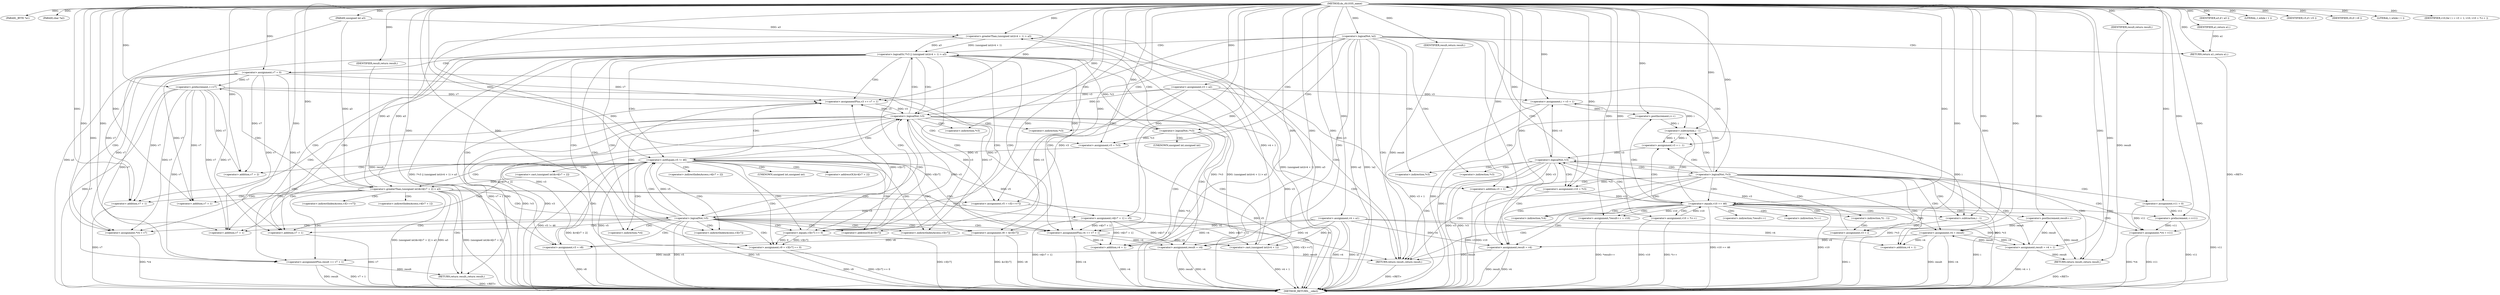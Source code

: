 digraph do_rfc1035_name {  
"1000111" [label = "(METHOD,do_rfc1035_name)" ]
"1000324" [label = "(METHOD_RETURN,__cdecl)" ]
"1000112" [label = "(PARAM,_BYTE *a1)" ]
"1000113" [label = "(PARAM,char *a2)" ]
"1000114" [label = "(PARAM,unsigned int a3)" ]
"1000126" [label = "(<operator>.assignment,v3 = a2)" ]
"1000129" [label = "(<operator>.assignment,v4 = a1)" ]
"1000133" [label = "(<operator>.logicalNot,!a2)" ]
"1000135" [label = "(RETURN,return a1;,return a1;)" ]
"1000136" [label = "(IDENTIFIER,a1,return a1;)" ]
"1000138" [label = "(IDENTIFIER,a3,if ( a3 ))" ]
"1000141" [label = "(LITERAL,1,while ( 1 ))" ]
"1000143" [label = "(<operator>.assignment,v5 = *v3)" ]
"1000147" [label = "(<operator>.assignment,result = v4)" ]
"1000151" [label = "(<operator>.logicalOr,!*v3 || (unsigned int)(v4 + 1) > a3)" ]
"1000152" [label = "(<operator>.logicalNot,!*v3)" ]
"1000155" [label = "(<operator>.greaterThan,(unsigned int)(v4 + 1) > a3)" ]
"1000156" [label = "(<operator>.cast,(unsigned int)(v4 + 1))" ]
"1000158" [label = "(<operator>.addition,v4 + 1)" ]
"1000163" [label = "(<operator>.assignment,v7 = 0)" ]
"1000167" [label = "(IDENTIFIER,v5,if ( v5 ))" ]
"1000170" [label = "(<operator>.notEquals,v5 != 46)" ]
"1000175" [label = "(<operator>.greaterThan,(unsigned int)&v4[v7 + 2] > a3)" ]
"1000176" [label = "(<operator>.cast,(unsigned int)&v4[v7 + 2])" ]
"1000181" [label = "(<operator>.addition,v7 + 2)" ]
"1000186" [label = "(<operator>.assignment,v4[v7 + 1] = v5)" ]
"1000189" [label = "(<operator>.addition,v7 + 1)" ]
"1000193" [label = "(<operator>.assignment,v5 = v3[++v7])" ]
"1000197" [label = "(<operator>.preIncrement,++v7)" ]
"1000200" [label = "(<operator>.logicalNot,!v5)" ]
"1000203" [label = "(<operator>.assignment,*v4 = v7)" ]
"1000207" [label = "(<operator>.assignment,v8 = &v3[v7])" ]
"1000213" [label = "(<operator>.assignmentPlus,v4 += v7 + 1)" ]
"1000215" [label = "(<operator>.addition,v7 + 1)" ]
"1000218" [label = "(<operator>.assignment,v9 = v3[v7] == 0)" ]
"1000220" [label = "(<operator>.equals,v3[v7] == 0)" ]
"1000225" [label = "(<operator>.assignmentPlus,v3 += v7 + 1)" ]
"1000227" [label = "(<operator>.addition,v7 + 1)" ]
"1000231" [label = "(IDENTIFIER,v9,if ( v9 ))" ]
"1000232" [label = "(<operator>.assignment,v3 = v8)" ]
"1000236" [label = "(<operator>.logicalNot,!v3)" ]
"1000240" [label = "(<operator>.assignmentPlus,result += v7 + 1)" ]
"1000242" [label = "(<operator>.addition,v7 + 1)" ]
"1000245" [label = "(RETURN,return result;,return result;)" ]
"1000246" [label = "(IDENTIFIER,result,return result;)" ]
"1000250" [label = "(LITERAL,1,while ( 1 ))" ]
"1000252" [label = "(<operator>.assignment,v10 = *v3)" ]
"1000257" [label = "(<operator>.logicalNot,!*v3)" ]
"1000261" [label = "(<operator>.assignment,result = v4 + 1)" ]
"1000263" [label = "(<operator>.addition,v4 + 1)" ]
"1000266" [label = "(<operator>.assignment,v11 = 0)" ]
"1000270" [label = "(<operator>.assignment,i = v3 + 1)" ]
"1000272" [label = "(<operator>.addition,v3 + 1)" ]
"1000275" [label = "(IDENTIFIER,v10,for ( i = v3 + 1; v10; v10 = *i++ ))" ]
"1000276" [label = "(<operator>.assignment,v10 = *i++)" ]
"1000279" [label = "(<operator>.postIncrement,i++)" ]
"1000283" [label = "(<operator>.equals,v10 == 46)" ]
"1000287" [label = "(<operator>.assignment,*result++ = v10)" ]
"1000289" [label = "(<operator>.postIncrement,result++)" ]
"1000292" [label = "(<operator>.preIncrement,++v11)" ]
"1000294" [label = "(<operator>.assignment,*v4 = v11)" ]
"1000298" [label = "(<operator>.assignment,v3 = i - 1)" ]
"1000300" [label = "(<operator>.subtraction,i - 1)" ]
"1000303" [label = "(<operator>.assignment,v4 = result)" ]
"1000308" [label = "(<operator>.subtraction,i - 1)" ]
"1000311" [label = "(<operator>.assignment,v3 = i)" ]
"1000315" [label = "(<operator>.logicalNot,!v3)" ]
"1000317" [label = "(RETURN,return result;,return result;)" ]
"1000318" [label = "(IDENTIFIER,result,return result;)" ]
"1000319" [label = "(<operator>.assignment,result = v4)" ]
"1000322" [label = "(RETURN,return result;,return result;)" ]
"1000323" [label = "(IDENTIFIER,result,return result;)" ]
"1000145" [label = "(<operator>.indirection,*v3)" ]
"1000153" [label = "(<operator>.indirection,*v3)" ]
"1000157" [label = "(UNKNOWN,unsigned int,unsigned int)" ]
"1000177" [label = "(UNKNOWN,unsigned int,unsigned int)" ]
"1000178" [label = "(<operator>.addressOf,&v4[v7 + 2])" ]
"1000179" [label = "(<operator>.indirectIndexAccess,v4[v7 + 2])" ]
"1000187" [label = "(<operator>.indirectIndexAccess,v4[v7 + 1])" ]
"1000195" [label = "(<operator>.indirectIndexAccess,v3[++v7])" ]
"1000204" [label = "(<operator>.indirection,*v4)" ]
"1000209" [label = "(<operator>.addressOf,&v3[v7])" ]
"1000210" [label = "(<operator>.indirectIndexAccess,v3[v7])" ]
"1000221" [label = "(<operator>.indirectIndexAccess,v3[v7])" ]
"1000254" [label = "(<operator>.indirection,*v3)" ]
"1000258" [label = "(<operator>.indirection,*v3)" ]
"1000278" [label = "(<operator>.indirection,*i++)" ]
"1000288" [label = "(<operator>.indirection,*result++)" ]
"1000295" [label = "(<operator>.indirection,*v4)" ]
"1000307" [label = "(<operator>.indirection,*(i - 1))" ]
  "1000213" -> "1000324"  [ label = "DDG: v4"] 
  "1000276" -> "1000324"  [ label = "DDG: *i++"] 
  "1000143" -> "1000324"  [ label = "DDG: v5"] 
  "1000242" -> "1000324"  [ label = "DDG: v7"] 
  "1000155" -> "1000324"  [ label = "DDG: a3"] 
  "1000266" -> "1000324"  [ label = "DDG: v11"] 
  "1000200" -> "1000324"  [ label = "DDG: !v5"] 
  "1000294" -> "1000324"  [ label = "DDG: *v4"] 
  "1000315" -> "1000324"  [ label = "DDG: v3"] 
  "1000126" -> "1000324"  [ label = "DDG: v3"] 
  "1000319" -> "1000324"  [ label = "DDG: v4"] 
  "1000257" -> "1000324"  [ label = "DDG: *v3"] 
  "1000175" -> "1000324"  [ label = "DDG: a3"] 
  "1000311" -> "1000324"  [ label = "DDG: i"] 
  "1000176" -> "1000324"  [ label = "DDG: &v4[v7 + 2]"] 
  "1000220" -> "1000324"  [ label = "DDG: v3[v7]"] 
  "1000151" -> "1000324"  [ label = "DDG: !*v3"] 
  "1000232" -> "1000324"  [ label = "DDG: v8"] 
  "1000133" -> "1000324"  [ label = "DDG: a2"] 
  "1000129" -> "1000324"  [ label = "DDG: v4"] 
  "1000270" -> "1000324"  [ label = "DDG: v3 + 1"] 
  "1000319" -> "1000324"  [ label = "DDG: result"] 
  "1000283" -> "1000324"  [ label = "DDG: v10 == 46"] 
  "1000218" -> "1000324"  [ label = "DDG: v3[v7] == 0"] 
  "1000240" -> "1000324"  [ label = "DDG: result"] 
  "1000133" -> "1000324"  [ label = "DDG: !a2"] 
  "1000225" -> "1000324"  [ label = "DDG: v7 + 1"] 
  "1000152" -> "1000324"  [ label = "DDG: *v3"] 
  "1000147" -> "1000324"  [ label = "DDG: v4"] 
  "1000203" -> "1000324"  [ label = "DDG: *v4"] 
  "1000147" -> "1000324"  [ label = "DDG: result"] 
  "1000252" -> "1000324"  [ label = "DDG: v10"] 
  "1000236" -> "1000324"  [ label = "DDG: !v3"] 
  "1000151" -> "1000324"  [ label = "DDG: (unsigned int)(v4 + 1) > a3"] 
  "1000156" -> "1000324"  [ label = "DDG: v4 + 1"] 
  "1000236" -> "1000324"  [ label = "DDG: v3"] 
  "1000276" -> "1000324"  [ label = "DDG: v10"] 
  "1000270" -> "1000324"  [ label = "DDG: i"] 
  "1000261" -> "1000324"  [ label = "DDG: v4 + 1"] 
  "1000303" -> "1000324"  [ label = "DDG: v4"] 
  "1000292" -> "1000324"  [ label = "DDG: v11"] 
  "1000158" -> "1000324"  [ label = "DDG: v4"] 
  "1000287" -> "1000324"  [ label = "DDG: *result++"] 
  "1000129" -> "1000324"  [ label = "DDG: a1"] 
  "1000170" -> "1000324"  [ label = "DDG: v5 != 46"] 
  "1000197" -> "1000324"  [ label = "DDG: v7"] 
  "1000207" -> "1000324"  [ label = "DDG: &v3[v7]"] 
  "1000315" -> "1000324"  [ label = "DDG: !v3"] 
  "1000207" -> "1000324"  [ label = "DDG: v8"] 
  "1000257" -> "1000324"  [ label = "DDG: !*v3"] 
  "1000170" -> "1000324"  [ label = "DDG: v5"] 
  "1000279" -> "1000324"  [ label = "DDG: i"] 
  "1000155" -> "1000324"  [ label = "DDG: (unsigned int)(v4 + 1)"] 
  "1000200" -> "1000324"  [ label = "DDG: v5"] 
  "1000186" -> "1000324"  [ label = "DDG: v4[v7 + 1]"] 
  "1000227" -> "1000324"  [ label = "DDG: v7"] 
  "1000114" -> "1000324"  [ label = "DDG: a3"] 
  "1000272" -> "1000324"  [ label = "DDG: v3"] 
  "1000240" -> "1000324"  [ label = "DDG: v7 + 1"] 
  "1000175" -> "1000324"  [ label = "DDG: (unsigned int)&v4[v7 + 2]"] 
  "1000303" -> "1000324"  [ label = "DDG: result"] 
  "1000283" -> "1000324"  [ label = "DDG: v10"] 
  "1000308" -> "1000324"  [ label = "DDG: i"] 
  "1000193" -> "1000324"  [ label = "DDG: v3[++v7]"] 
  "1000175" -> "1000324"  [ label = "DDG: (unsigned int)&v4[v7 + 2] > a3"] 
  "1000294" -> "1000324"  [ label = "DDG: v11"] 
  "1000218" -> "1000324"  [ label = "DDG: v9"] 
  "1000151" -> "1000324"  [ label = "DDG: !*v3 || (unsigned int)(v4 + 1) > a3"] 
  "1000317" -> "1000324"  [ label = "DDG: <RET>"] 
  "1000245" -> "1000324"  [ label = "DDG: <RET>"] 
  "1000135" -> "1000324"  [ label = "DDG: <RET>"] 
  "1000322" -> "1000324"  [ label = "DDG: <RET>"] 
  "1000111" -> "1000112"  [ label = "DDG: "] 
  "1000111" -> "1000113"  [ label = "DDG: "] 
  "1000111" -> "1000114"  [ label = "DDG: "] 
  "1000111" -> "1000126"  [ label = "DDG: "] 
  "1000111" -> "1000129"  [ label = "DDG: "] 
  "1000111" -> "1000133"  [ label = "DDG: "] 
  "1000136" -> "1000135"  [ label = "DDG: a1"] 
  "1000111" -> "1000135"  [ label = "DDG: "] 
  "1000111" -> "1000136"  [ label = "DDG: "] 
  "1000111" -> "1000138"  [ label = "DDG: "] 
  "1000111" -> "1000141"  [ label = "DDG: "] 
  "1000152" -> "1000143"  [ label = "DDG: *v3"] 
  "1000111" -> "1000143"  [ label = "DDG: "] 
  "1000129" -> "1000147"  [ label = "DDG: v4"] 
  "1000213" -> "1000147"  [ label = "DDG: v4"] 
  "1000186" -> "1000147"  [ label = "DDG: v4[v7 + 1]"] 
  "1000111" -> "1000147"  [ label = "DDG: "] 
  "1000152" -> "1000151"  [ label = "DDG: *v3"] 
  "1000155" -> "1000151"  [ label = "DDG: (unsigned int)(v4 + 1)"] 
  "1000155" -> "1000151"  [ label = "DDG: a3"] 
  "1000156" -> "1000155"  [ label = "DDG: v4 + 1"] 
  "1000186" -> "1000156"  [ label = "DDG: v4[v7 + 1]"] 
  "1000111" -> "1000156"  [ label = "DDG: "] 
  "1000129" -> "1000156"  [ label = "DDG: v4"] 
  "1000213" -> "1000156"  [ label = "DDG: v4"] 
  "1000186" -> "1000158"  [ label = "DDG: v4[v7 + 1]"] 
  "1000111" -> "1000158"  [ label = "DDG: "] 
  "1000129" -> "1000158"  [ label = "DDG: v4"] 
  "1000213" -> "1000158"  [ label = "DDG: v4"] 
  "1000175" -> "1000155"  [ label = "DDG: a3"] 
  "1000114" -> "1000155"  [ label = "DDG: a3"] 
  "1000111" -> "1000155"  [ label = "DDG: "] 
  "1000111" -> "1000163"  [ label = "DDG: "] 
  "1000111" -> "1000167"  [ label = "DDG: "] 
  "1000143" -> "1000170"  [ label = "DDG: v5"] 
  "1000200" -> "1000170"  [ label = "DDG: v5"] 
  "1000111" -> "1000170"  [ label = "DDG: "] 
  "1000176" -> "1000175"  [ label = "DDG: &v4[v7 + 2]"] 
  "1000163" -> "1000181"  [ label = "DDG: v7"] 
  "1000197" -> "1000181"  [ label = "DDG: v7"] 
  "1000111" -> "1000181"  [ label = "DDG: "] 
  "1000155" -> "1000175"  [ label = "DDG: a3"] 
  "1000114" -> "1000175"  [ label = "DDG: a3"] 
  "1000111" -> "1000175"  [ label = "DDG: "] 
  "1000170" -> "1000186"  [ label = "DDG: v5"] 
  "1000111" -> "1000186"  [ label = "DDG: "] 
  "1000111" -> "1000189"  [ label = "DDG: "] 
  "1000163" -> "1000189"  [ label = "DDG: v7"] 
  "1000197" -> "1000189"  [ label = "DDG: v7"] 
  "1000126" -> "1000193"  [ label = "DDG: v3"] 
  "1000236" -> "1000193"  [ label = "DDG: v3"] 
  "1000111" -> "1000193"  [ label = "DDG: "] 
  "1000111" -> "1000197"  [ label = "DDG: "] 
  "1000163" -> "1000197"  [ label = "DDG: v7"] 
  "1000193" -> "1000200"  [ label = "DDG: v5"] 
  "1000111" -> "1000200"  [ label = "DDG: "] 
  "1000163" -> "1000203"  [ label = "DDG: v7"] 
  "1000197" -> "1000203"  [ label = "DDG: v7"] 
  "1000111" -> "1000203"  [ label = "DDG: "] 
  "1000111" -> "1000207"  [ label = "DDG: "] 
  "1000111" -> "1000213"  [ label = "DDG: "] 
  "1000163" -> "1000213"  [ label = "DDG: v7"] 
  "1000197" -> "1000213"  [ label = "DDG: v7"] 
  "1000186" -> "1000213"  [ label = "DDG: v4[v7 + 1]"] 
  "1000129" -> "1000213"  [ label = "DDG: v4"] 
  "1000111" -> "1000215"  [ label = "DDG: "] 
  "1000163" -> "1000215"  [ label = "DDG: v7"] 
  "1000197" -> "1000215"  [ label = "DDG: v7"] 
  "1000220" -> "1000218"  [ label = "DDG: v3[v7]"] 
  "1000220" -> "1000218"  [ label = "DDG: 0"] 
  "1000111" -> "1000218"  [ label = "DDG: "] 
  "1000126" -> "1000220"  [ label = "DDG: v3"] 
  "1000236" -> "1000220"  [ label = "DDG: v3"] 
  "1000111" -> "1000220"  [ label = "DDG: "] 
  "1000111" -> "1000225"  [ label = "DDG: "] 
  "1000163" -> "1000225"  [ label = "DDG: v7"] 
  "1000197" -> "1000225"  [ label = "DDG: v7"] 
  "1000126" -> "1000225"  [ label = "DDG: v3"] 
  "1000220" -> "1000225"  [ label = "DDG: v3[v7]"] 
  "1000236" -> "1000225"  [ label = "DDG: v3"] 
  "1000111" -> "1000227"  [ label = "DDG: "] 
  "1000163" -> "1000227"  [ label = "DDG: v7"] 
  "1000197" -> "1000227"  [ label = "DDG: v7"] 
  "1000111" -> "1000231"  [ label = "DDG: "] 
  "1000207" -> "1000232"  [ label = "DDG: v8"] 
  "1000111" -> "1000232"  [ label = "DDG: "] 
  "1000232" -> "1000236"  [ label = "DDG: v3"] 
  "1000220" -> "1000236"  [ label = "DDG: v3[v7]"] 
  "1000225" -> "1000236"  [ label = "DDG: v3"] 
  "1000111" -> "1000236"  [ label = "DDG: "] 
  "1000126" -> "1000236"  [ label = "DDG: v3"] 
  "1000111" -> "1000240"  [ label = "DDG: "] 
  "1000163" -> "1000240"  [ label = "DDG: v7"] 
  "1000197" -> "1000240"  [ label = "DDG: v7"] 
  "1000147" -> "1000240"  [ label = "DDG: result"] 
  "1000111" -> "1000242"  [ label = "DDG: "] 
  "1000163" -> "1000242"  [ label = "DDG: v7"] 
  "1000197" -> "1000242"  [ label = "DDG: v7"] 
  "1000246" -> "1000245"  [ label = "DDG: result"] 
  "1000240" -> "1000245"  [ label = "DDG: result"] 
  "1000111" -> "1000246"  [ label = "DDG: "] 
  "1000111" -> "1000250"  [ label = "DDG: "] 
  "1000257" -> "1000252"  [ label = "DDG: *v3"] 
  "1000111" -> "1000252"  [ label = "DDG: "] 
  "1000129" -> "1000261"  [ label = "DDG: v4"] 
  "1000303" -> "1000261"  [ label = "DDG: v4"] 
  "1000111" -> "1000261"  [ label = "DDG: "] 
  "1000129" -> "1000263"  [ label = "DDG: v4"] 
  "1000303" -> "1000263"  [ label = "DDG: v4"] 
  "1000111" -> "1000263"  [ label = "DDG: "] 
  "1000111" -> "1000266"  [ label = "DDG: "] 
  "1000315" -> "1000270"  [ label = "DDG: v3"] 
  "1000126" -> "1000270"  [ label = "DDG: v3"] 
  "1000111" -> "1000270"  [ label = "DDG: "] 
  "1000315" -> "1000272"  [ label = "DDG: v3"] 
  "1000126" -> "1000272"  [ label = "DDG: v3"] 
  "1000111" -> "1000272"  [ label = "DDG: "] 
  "1000111" -> "1000275"  [ label = "DDG: "] 
  "1000111" -> "1000276"  [ label = "DDG: "] 
  "1000270" -> "1000279"  [ label = "DDG: i"] 
  "1000111" -> "1000279"  [ label = "DDG: "] 
  "1000252" -> "1000283"  [ label = "DDG: v10"] 
  "1000276" -> "1000283"  [ label = "DDG: v10"] 
  "1000111" -> "1000283"  [ label = "DDG: "] 
  "1000283" -> "1000287"  [ label = "DDG: v10"] 
  "1000111" -> "1000287"  [ label = "DDG: "] 
  "1000261" -> "1000289"  [ label = "DDG: result"] 
  "1000111" -> "1000289"  [ label = "DDG: "] 
  "1000266" -> "1000292"  [ label = "DDG: v11"] 
  "1000111" -> "1000292"  [ label = "DDG: "] 
  "1000266" -> "1000294"  [ label = "DDG: v11"] 
  "1000292" -> "1000294"  [ label = "DDG: v11"] 
  "1000111" -> "1000294"  [ label = "DDG: "] 
  "1000300" -> "1000298"  [ label = "DDG: i"] 
  "1000300" -> "1000298"  [ label = "DDG: 1"] 
  "1000111" -> "1000298"  [ label = "DDG: "] 
  "1000270" -> "1000300"  [ label = "DDG: i"] 
  "1000279" -> "1000300"  [ label = "DDG: i"] 
  "1000111" -> "1000300"  [ label = "DDG: "] 
  "1000289" -> "1000303"  [ label = "DDG: result"] 
  "1000261" -> "1000303"  [ label = "DDG: result"] 
  "1000111" -> "1000303"  [ label = "DDG: "] 
  "1000300" -> "1000308"  [ label = "DDG: i"] 
  "1000111" -> "1000308"  [ label = "DDG: "] 
  "1000308" -> "1000311"  [ label = "DDG: i"] 
  "1000111" -> "1000311"  [ label = "DDG: "] 
  "1000298" -> "1000315"  [ label = "DDG: v3"] 
  "1000311" -> "1000315"  [ label = "DDG: v3"] 
  "1000111" -> "1000315"  [ label = "DDG: "] 
  "1000318" -> "1000317"  [ label = "DDG: result"] 
  "1000289" -> "1000317"  [ label = "DDG: result"] 
  "1000261" -> "1000317"  [ label = "DDG: result"] 
  "1000111" -> "1000317"  [ label = "DDG: "] 
  "1000111" -> "1000318"  [ label = "DDG: "] 
  "1000129" -> "1000319"  [ label = "DDG: v4"] 
  "1000303" -> "1000319"  [ label = "DDG: v4"] 
  "1000111" -> "1000319"  [ label = "DDG: "] 
  "1000323" -> "1000322"  [ label = "DDG: result"] 
  "1000319" -> "1000322"  [ label = "DDG: result"] 
  "1000147" -> "1000322"  [ label = "DDG: result"] 
  "1000111" -> "1000323"  [ label = "DDG: "] 
  "1000133" -> "1000135"  [ label = "CDG: "] 
  "1000133" -> "1000254"  [ label = "CDG: "] 
  "1000133" -> "1000252"  [ label = "CDG: "] 
  "1000133" -> "1000258"  [ label = "CDG: "] 
  "1000133" -> "1000257"  [ label = "CDG: "] 
  "1000133" -> "1000319"  [ label = "CDG: "] 
  "1000133" -> "1000322"  [ label = "CDG: "] 
  "1000133" -> "1000143"  [ label = "CDG: "] 
  "1000133" -> "1000153"  [ label = "CDG: "] 
  "1000133" -> "1000152"  [ label = "CDG: "] 
  "1000133" -> "1000151"  [ label = "CDG: "] 
  "1000133" -> "1000147"  [ label = "CDG: "] 
  "1000133" -> "1000145"  [ label = "CDG: "] 
  "1000151" -> "1000163"  [ label = "CDG: "] 
  "1000151" -> "1000322"  [ label = "CDG: "] 
  "1000151" -> "1000170"  [ label = "CDG: "] 
  "1000151" -> "1000207"  [ label = "CDG: "] 
  "1000151" -> "1000204"  [ label = "CDG: "] 
  "1000151" -> "1000203"  [ label = "CDG: "] 
  "1000151" -> "1000221"  [ label = "CDG: "] 
  "1000151" -> "1000220"  [ label = "CDG: "] 
  "1000151" -> "1000218"  [ label = "CDG: "] 
  "1000151" -> "1000215"  [ label = "CDG: "] 
  "1000151" -> "1000213"  [ label = "CDG: "] 
  "1000151" -> "1000210"  [ label = "CDG: "] 
  "1000151" -> "1000209"  [ label = "CDG: "] 
  "1000151" -> "1000236"  [ label = "CDG: "] 
  "1000151" -> "1000227"  [ label = "CDG: "] 
  "1000151" -> "1000225"  [ label = "CDG: "] 
  "1000151" -> "1000232"  [ label = "CDG: "] 
  "1000152" -> "1000158"  [ label = "CDG: "] 
  "1000152" -> "1000157"  [ label = "CDG: "] 
  "1000152" -> "1000156"  [ label = "CDG: "] 
  "1000152" -> "1000155"  [ label = "CDG: "] 
  "1000170" -> "1000176"  [ label = "CDG: "] 
  "1000170" -> "1000175"  [ label = "CDG: "] 
  "1000170" -> "1000181"  [ label = "CDG: "] 
  "1000170" -> "1000179"  [ label = "CDG: "] 
  "1000170" -> "1000178"  [ label = "CDG: "] 
  "1000170" -> "1000177"  [ label = "CDG: "] 
  "1000170" -> "1000207"  [ label = "CDG: "] 
  "1000170" -> "1000204"  [ label = "CDG: "] 
  "1000170" -> "1000203"  [ label = "CDG: "] 
  "1000170" -> "1000221"  [ label = "CDG: "] 
  "1000170" -> "1000220"  [ label = "CDG: "] 
  "1000170" -> "1000218"  [ label = "CDG: "] 
  "1000170" -> "1000215"  [ label = "CDG: "] 
  "1000170" -> "1000213"  [ label = "CDG: "] 
  "1000170" -> "1000210"  [ label = "CDG: "] 
  "1000170" -> "1000209"  [ label = "CDG: "] 
  "1000170" -> "1000236"  [ label = "CDG: "] 
  "1000170" -> "1000227"  [ label = "CDG: "] 
  "1000170" -> "1000225"  [ label = "CDG: "] 
  "1000170" -> "1000232"  [ label = "CDG: "] 
  "1000175" -> "1000189"  [ label = "CDG: "] 
  "1000175" -> "1000187"  [ label = "CDG: "] 
  "1000175" -> "1000186"  [ label = "CDG: "] 
  "1000175" -> "1000200"  [ label = "CDG: "] 
  "1000175" -> "1000197"  [ label = "CDG: "] 
  "1000175" -> "1000195"  [ label = "CDG: "] 
  "1000175" -> "1000193"  [ label = "CDG: "] 
  "1000175" -> "1000240"  [ label = "CDG: "] 
  "1000175" -> "1000245"  [ label = "CDG: "] 
  "1000175" -> "1000242"  [ label = "CDG: "] 
  "1000200" -> "1000170"  [ label = "CDG: "] 
  "1000200" -> "1000207"  [ label = "CDG: "] 
  "1000200" -> "1000204"  [ label = "CDG: "] 
  "1000200" -> "1000203"  [ label = "CDG: "] 
  "1000200" -> "1000221"  [ label = "CDG: "] 
  "1000200" -> "1000220"  [ label = "CDG: "] 
  "1000200" -> "1000218"  [ label = "CDG: "] 
  "1000200" -> "1000215"  [ label = "CDG: "] 
  "1000200" -> "1000213"  [ label = "CDG: "] 
  "1000200" -> "1000210"  [ label = "CDG: "] 
  "1000200" -> "1000209"  [ label = "CDG: "] 
  "1000200" -> "1000236"  [ label = "CDG: "] 
  "1000200" -> "1000227"  [ label = "CDG: "] 
  "1000200" -> "1000225"  [ label = "CDG: "] 
  "1000200" -> "1000322"  [ label = "CDG: "] 
  "1000200" -> "1000232"  [ label = "CDG: "] 
  "1000236" -> "1000240"  [ label = "CDG: "] 
  "1000236" -> "1000245"  [ label = "CDG: "] 
  "1000236" -> "1000242"  [ label = "CDG: "] 
  "1000236" -> "1000322"  [ label = "CDG: "] 
  "1000236" -> "1000143"  [ label = "CDG: "] 
  "1000236" -> "1000153"  [ label = "CDG: "] 
  "1000236" -> "1000152"  [ label = "CDG: "] 
  "1000236" -> "1000151"  [ label = "CDG: "] 
  "1000236" -> "1000147"  [ label = "CDG: "] 
  "1000236" -> "1000145"  [ label = "CDG: "] 
  "1000257" -> "1000272"  [ label = "CDG: "] 
  "1000257" -> "1000270"  [ label = "CDG: "] 
  "1000257" -> "1000266"  [ label = "CDG: "] 
  "1000257" -> "1000263"  [ label = "CDG: "] 
  "1000257" -> "1000261"  [ label = "CDG: "] 
  "1000257" -> "1000319"  [ label = "CDG: "] 
  "1000257" -> "1000322"  [ label = "CDG: "] 
  "1000257" -> "1000283"  [ label = "CDG: "] 
  "1000257" -> "1000303"  [ label = "CDG: "] 
  "1000257" -> "1000300"  [ label = "CDG: "] 
  "1000257" -> "1000298"  [ label = "CDG: "] 
  "1000257" -> "1000295"  [ label = "CDG: "] 
  "1000257" -> "1000294"  [ label = "CDG: "] 
  "1000257" -> "1000315"  [ label = "CDG: "] 
  "1000257" -> "1000308"  [ label = "CDG: "] 
  "1000257" -> "1000307"  [ label = "CDG: "] 
  "1000283" -> "1000288"  [ label = "CDG: "] 
  "1000283" -> "1000287"  [ label = "CDG: "] 
  "1000283" -> "1000279"  [ label = "CDG: "] 
  "1000283" -> "1000278"  [ label = "CDG: "] 
  "1000283" -> "1000276"  [ label = "CDG: "] 
  "1000283" -> "1000292"  [ label = "CDG: "] 
  "1000283" -> "1000289"  [ label = "CDG: "] 
  "1000283" -> "1000303"  [ label = "CDG: "] 
  "1000283" -> "1000300"  [ label = "CDG: "] 
  "1000283" -> "1000298"  [ label = "CDG: "] 
  "1000283" -> "1000295"  [ label = "CDG: "] 
  "1000283" -> "1000294"  [ label = "CDG: "] 
  "1000283" -> "1000319"  [ label = "CDG: "] 
  "1000283" -> "1000315"  [ label = "CDG: "] 
  "1000283" -> "1000308"  [ label = "CDG: "] 
  "1000283" -> "1000307"  [ label = "CDG: "] 
  "1000283" -> "1000322"  [ label = "CDG: "] 
  "1000283" -> "1000283"  [ label = "CDG: "] 
  "1000307" -> "1000311"  [ label = "CDG: "] 
  "1000315" -> "1000317"  [ label = "CDG: "] 
  "1000315" -> "1000254"  [ label = "CDG: "] 
  "1000315" -> "1000252"  [ label = "CDG: "] 
  "1000315" -> "1000258"  [ label = "CDG: "] 
  "1000315" -> "1000257"  [ label = "CDG: "] 
  "1000315" -> "1000319"  [ label = "CDG: "] 
  "1000315" -> "1000322"  [ label = "CDG: "] 
}
